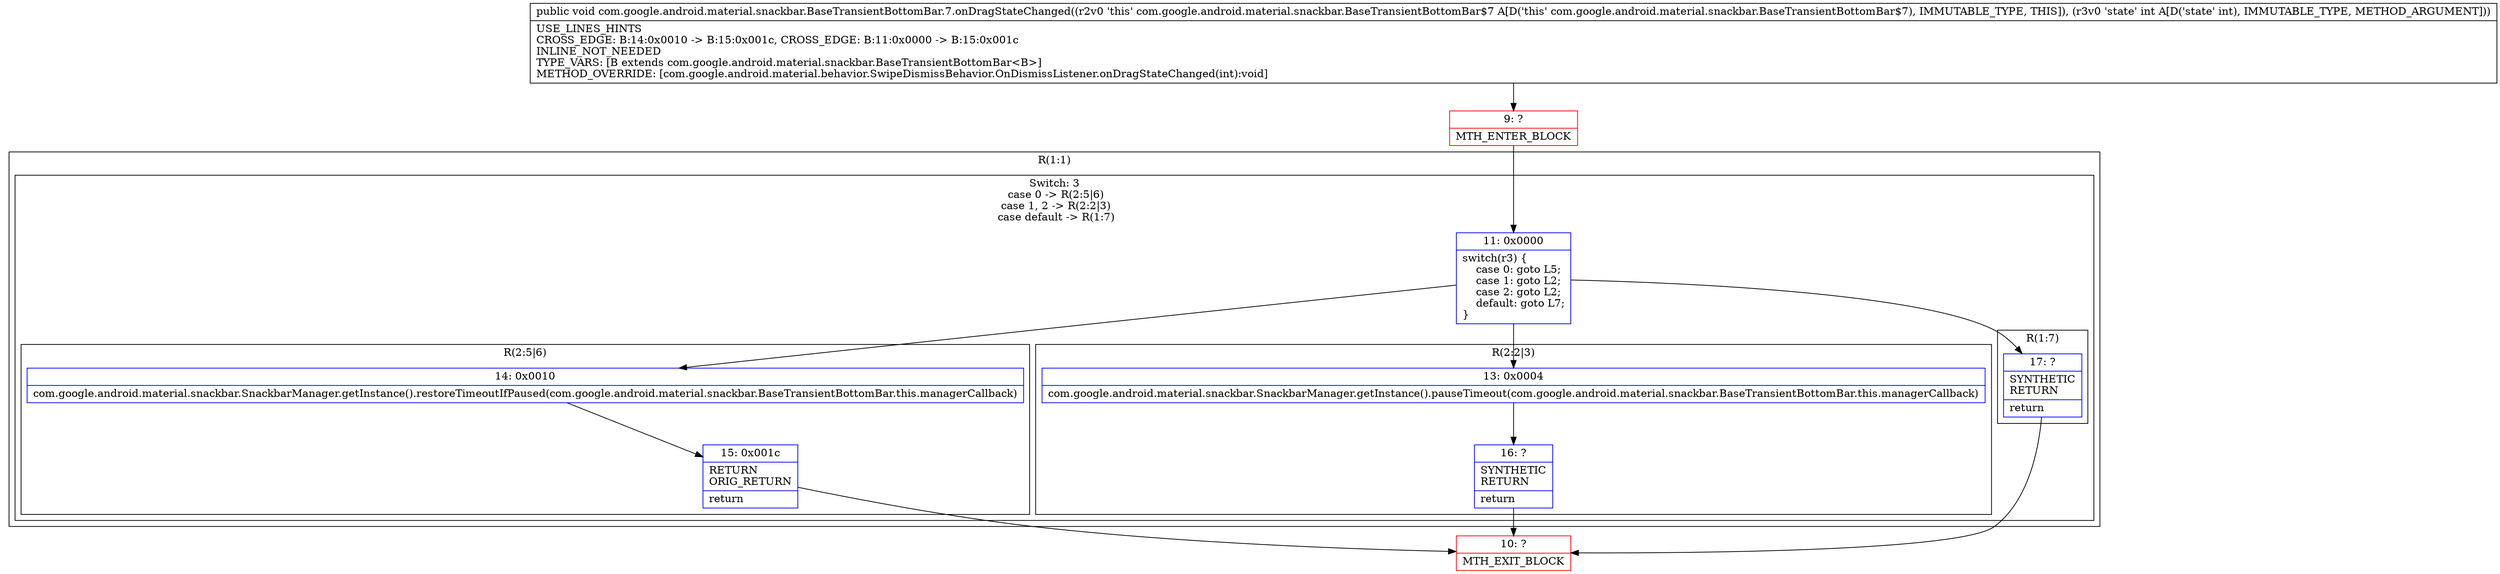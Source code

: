 digraph "CFG forcom.google.android.material.snackbar.BaseTransientBottomBar.7.onDragStateChanged(I)V" {
subgraph cluster_Region_1873006432 {
label = "R(1:1)";
node [shape=record,color=blue];
subgraph cluster_SwitchRegion_1672263833 {
label = "Switch: 3
 case 0 -> R(2:5|6)
 case 1, 2 -> R(2:2|3)
 case default -> R(1:7)";
node [shape=record,color=blue];
Node_11 [shape=record,label="{11\:\ 0x0000|switch(r3) \{\l    case 0: goto L5;\l    case 1: goto L2;\l    case 2: goto L2;\l    default: goto L7;\l\}\l}"];
subgraph cluster_Region_1626354559 {
label = "R(2:5|6)";
node [shape=record,color=blue];
Node_14 [shape=record,label="{14\:\ 0x0010|com.google.android.material.snackbar.SnackbarManager.getInstance().restoreTimeoutIfPaused(com.google.android.material.snackbar.BaseTransientBottomBar.this.managerCallback)\l}"];
Node_15 [shape=record,label="{15\:\ 0x001c|RETURN\lORIG_RETURN\l|return\l}"];
}
subgraph cluster_Region_1948986020 {
label = "R(2:2|3)";
node [shape=record,color=blue];
Node_13 [shape=record,label="{13\:\ 0x0004|com.google.android.material.snackbar.SnackbarManager.getInstance().pauseTimeout(com.google.android.material.snackbar.BaseTransientBottomBar.this.managerCallback)\l}"];
Node_16 [shape=record,label="{16\:\ ?|SYNTHETIC\lRETURN\l|return\l}"];
}
subgraph cluster_Region_84030350 {
label = "R(1:7)";
node [shape=record,color=blue];
Node_17 [shape=record,label="{17\:\ ?|SYNTHETIC\lRETURN\l|return\l}"];
}
}
}
Node_9 [shape=record,color=red,label="{9\:\ ?|MTH_ENTER_BLOCK\l}"];
Node_10 [shape=record,color=red,label="{10\:\ ?|MTH_EXIT_BLOCK\l}"];
MethodNode[shape=record,label="{public void com.google.android.material.snackbar.BaseTransientBottomBar.7.onDragStateChanged((r2v0 'this' com.google.android.material.snackbar.BaseTransientBottomBar$7 A[D('this' com.google.android.material.snackbar.BaseTransientBottomBar$7), IMMUTABLE_TYPE, THIS]), (r3v0 'state' int A[D('state' int), IMMUTABLE_TYPE, METHOD_ARGUMENT]))  | USE_LINES_HINTS\lCROSS_EDGE: B:14:0x0010 \-\> B:15:0x001c, CROSS_EDGE: B:11:0x0000 \-\> B:15:0x001c\lINLINE_NOT_NEEDED\lTYPE_VARS: [B extends com.google.android.material.snackbar.BaseTransientBottomBar\<B\>]\lMETHOD_OVERRIDE: [com.google.android.material.behavior.SwipeDismissBehavior.OnDismissListener.onDragStateChanged(int):void]\l}"];
MethodNode -> Node_9;Node_11 -> Node_13;
Node_11 -> Node_14;
Node_11 -> Node_17;
Node_14 -> Node_15;
Node_15 -> Node_10;
Node_13 -> Node_16;
Node_16 -> Node_10;
Node_17 -> Node_10;
Node_9 -> Node_11;
}

